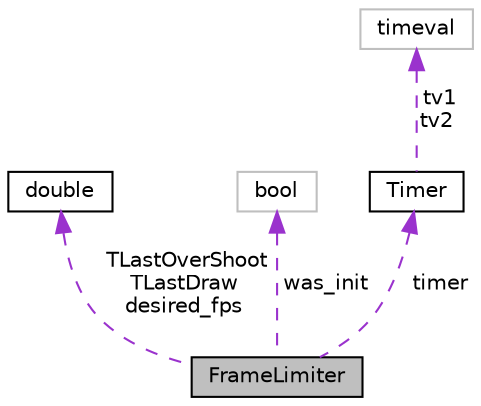digraph "FrameLimiter"
{
 // INTERACTIVE_SVG=YES
  edge [fontname="Helvetica",fontsize="10",labelfontname="Helvetica",labelfontsize="10"];
  node [fontname="Helvetica",fontsize="10",shape=record];
  Node1 [label="FrameLimiter",height=0.2,width=0.4,color="black", fillcolor="grey75", style="filled", fontcolor="black"];
  Node2 -> Node1 [dir="back",color="darkorchid3",fontsize="10",style="dashed",label=" TLastOverShoot\nTLastDraw\ndesired_fps" ,fontname="Helvetica"];
  Node2 [label="double",height=0.2,width=0.4,color="black", fillcolor="white", style="filled",URL="$df/de6/classdouble.html"];
  Node3 -> Node1 [dir="back",color="darkorchid3",fontsize="10",style="dashed",label=" was_init" ,fontname="Helvetica"];
  Node3 [label="bool",height=0.2,width=0.4,color="grey75", fillcolor="white", style="filled"];
  Node4 -> Node1 [dir="back",color="darkorchid3",fontsize="10",style="dashed",label=" timer" ,fontname="Helvetica"];
  Node4 [label="Timer",height=0.2,width=0.4,color="black", fillcolor="white", style="filled",URL="$d8/d08/class_timer.html",tooltip="a basic timer class "];
  Node5 -> Node4 [dir="back",color="darkorchid3",fontsize="10",style="dashed",label=" tv1\ntv2" ,fontname="Helvetica"];
  Node5 [label="timeval",height=0.2,width=0.4,color="grey75", fillcolor="white", style="filled"];
}
